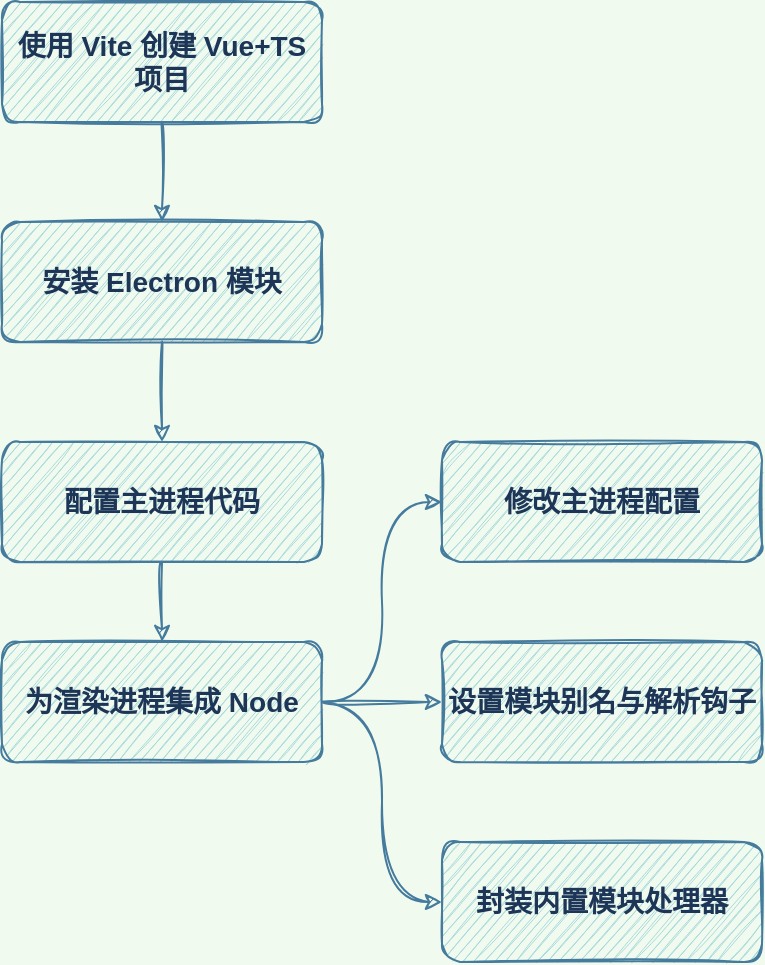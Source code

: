 <mxfile version="20.5.3" type="github">
  <diagram id="C5RBs43oDa-KdzZeNtuy" name="Page-1">
    <mxGraphModel dx="864" dy="569" grid="1" gridSize="10" guides="1" tooltips="1" connect="1" arrows="1" fold="1" page="1" pageScale="1" pageWidth="827" pageHeight="1169" background="#F1FAEE" math="0" shadow="0">
      <root>
        <mxCell id="WIyWlLk6GJQsqaUBKTNV-0" />
        <mxCell id="WIyWlLk6GJQsqaUBKTNV-1" parent="WIyWlLk6GJQsqaUBKTNV-0" />
        <mxCell id="JU9-01hU8vWWiG5gxR3A-5" style="edgeStyle=orthogonalEdgeStyle;rounded=1;orthogonalLoop=1;jettySize=auto;html=1;exitX=0.5;exitY=1;exitDx=0;exitDy=0;strokeColor=#457B9D;labelBackgroundColor=#F1FAEE;fontColor=#1D3557;curved=1;sketch=1;" edge="1" parent="WIyWlLk6GJQsqaUBKTNV-1" source="WIyWlLk6GJQsqaUBKTNV-3" target="JU9-01hU8vWWiG5gxR3A-0">
          <mxGeometry relative="1" as="geometry" />
        </mxCell>
        <mxCell id="WIyWlLk6GJQsqaUBKTNV-3" value="使用 Vite 创建 Vue+TS项目" style="rounded=1;whiteSpace=wrap;html=1;fontSize=14;glass=0;strokeWidth=1;shadow=0;fillColor=#A8DADC;strokeColor=#457B9D;fontColor=#1D3557;fontStyle=1;sketch=1;" parent="WIyWlLk6GJQsqaUBKTNV-1" vertex="1">
          <mxGeometry x="140" y="20" width="160" height="60" as="geometry" />
        </mxCell>
        <mxCell id="JU9-01hU8vWWiG5gxR3A-4" style="edgeStyle=orthogonalEdgeStyle;rounded=1;orthogonalLoop=1;jettySize=auto;html=1;exitX=0.5;exitY=1;exitDx=0;exitDy=0;entryX=0.5;entryY=0;entryDx=0;entryDy=0;strokeColor=#457B9D;labelBackgroundColor=#F1FAEE;fontColor=#1D3557;curved=1;sketch=1;" edge="1" parent="WIyWlLk6GJQsqaUBKTNV-1" source="JU9-01hU8vWWiG5gxR3A-0" target="JU9-01hU8vWWiG5gxR3A-1">
          <mxGeometry relative="1" as="geometry" />
        </mxCell>
        <mxCell id="JU9-01hU8vWWiG5gxR3A-0" value="安装 Electron 模块" style="rounded=1;whiteSpace=wrap;html=1;fontSize=14;glass=0;strokeWidth=1;shadow=0;fillColor=#A8DADC;strokeColor=#457B9D;fontColor=#1D3557;fontStyle=1;sketch=1;" vertex="1" parent="WIyWlLk6GJQsqaUBKTNV-1">
          <mxGeometry x="140" y="130" width="160" height="60" as="geometry" />
        </mxCell>
        <mxCell id="JU9-01hU8vWWiG5gxR3A-10" style="edgeStyle=orthogonalEdgeStyle;rounded=1;orthogonalLoop=1;jettySize=auto;html=1;exitX=0.5;exitY=1;exitDx=0;exitDy=0;entryX=0.5;entryY=0;entryDx=0;entryDy=0;strokeColor=#457B9D;labelBackgroundColor=#F1FAEE;fontColor=#1D3557;curved=1;sketch=1;" edge="1" parent="WIyWlLk6GJQsqaUBKTNV-1" source="JU9-01hU8vWWiG5gxR3A-1" target="JU9-01hU8vWWiG5gxR3A-6">
          <mxGeometry relative="1" as="geometry" />
        </mxCell>
        <mxCell id="JU9-01hU8vWWiG5gxR3A-1" value="配置主进程代码" style="rounded=1;whiteSpace=wrap;html=1;fontSize=14;glass=0;strokeWidth=1;shadow=0;fillColor=#A8DADC;strokeColor=#457B9D;fontColor=#1D3557;fontStyle=1;sketch=1;" vertex="1" parent="WIyWlLk6GJQsqaUBKTNV-1">
          <mxGeometry x="140" y="240" width="160" height="60" as="geometry" />
        </mxCell>
        <mxCell id="JU9-01hU8vWWiG5gxR3A-11" style="edgeStyle=orthogonalEdgeStyle;rounded=1;orthogonalLoop=1;jettySize=auto;html=1;entryX=0;entryY=0.5;entryDx=0;entryDy=0;strokeColor=#457B9D;labelBackgroundColor=#F1FAEE;fontColor=#1D3557;curved=1;sketch=1;" edge="1" parent="WIyWlLk6GJQsqaUBKTNV-1" source="JU9-01hU8vWWiG5gxR3A-6" target="JU9-01hU8vWWiG5gxR3A-7">
          <mxGeometry relative="1" as="geometry">
            <Array as="points">
              <mxPoint x="330" y="370" />
              <mxPoint x="330" y="270" />
            </Array>
          </mxGeometry>
        </mxCell>
        <mxCell id="JU9-01hU8vWWiG5gxR3A-12" style="edgeStyle=orthogonalEdgeStyle;rounded=1;orthogonalLoop=1;jettySize=auto;html=1;entryX=0;entryY=0.5;entryDx=0;entryDy=0;strokeColor=#457B9D;labelBackgroundColor=#F1FAEE;fontColor=#1D3557;curved=1;sketch=1;" edge="1" parent="WIyWlLk6GJQsqaUBKTNV-1" source="JU9-01hU8vWWiG5gxR3A-6" target="JU9-01hU8vWWiG5gxR3A-9">
          <mxGeometry relative="1" as="geometry" />
        </mxCell>
        <mxCell id="JU9-01hU8vWWiG5gxR3A-13" style="edgeStyle=orthogonalEdgeStyle;rounded=1;orthogonalLoop=1;jettySize=auto;html=1;entryX=0;entryY=0.5;entryDx=0;entryDy=0;strokeColor=#457B9D;labelBackgroundColor=#F1FAEE;fontColor=#1D3557;curved=1;sketch=1;" edge="1" parent="WIyWlLk6GJQsqaUBKTNV-1" source="JU9-01hU8vWWiG5gxR3A-6" target="JU9-01hU8vWWiG5gxR3A-8">
          <mxGeometry relative="1" as="geometry" />
        </mxCell>
        <mxCell id="JU9-01hU8vWWiG5gxR3A-6" value="为渲染进程集成 Node" style="rounded=1;whiteSpace=wrap;html=1;fontSize=14;glass=0;strokeWidth=1;shadow=0;fillColor=#A8DADC;strokeColor=#457B9D;fontColor=#1D3557;fontStyle=1;sketch=1;" vertex="1" parent="WIyWlLk6GJQsqaUBKTNV-1">
          <mxGeometry x="140" y="340" width="160" height="60" as="geometry" />
        </mxCell>
        <mxCell id="JU9-01hU8vWWiG5gxR3A-7" value="修改主进程配置" style="rounded=1;whiteSpace=wrap;html=1;fontSize=14;glass=0;strokeWidth=1;shadow=0;fillColor=#A8DADC;strokeColor=#457B9D;fontColor=#1D3557;labelBackgroundColor=none;labelBorderColor=none;fontStyle=1;sketch=1;" vertex="1" parent="WIyWlLk6GJQsqaUBKTNV-1">
          <mxGeometry x="360" y="240" width="160" height="60" as="geometry" />
        </mxCell>
        <mxCell id="JU9-01hU8vWWiG5gxR3A-8" value="设置模块别名与解析钩子" style="rounded=1;whiteSpace=wrap;html=1;fontSize=14;glass=0;strokeWidth=1;shadow=0;fillColor=#A8DADC;strokeColor=#457B9D;fontColor=#1D3557;fontStyle=1;sketch=1;" vertex="1" parent="WIyWlLk6GJQsqaUBKTNV-1">
          <mxGeometry x="360" y="340" width="160" height="60" as="geometry" />
        </mxCell>
        <mxCell id="JU9-01hU8vWWiG5gxR3A-9" value="封装内置模块处理器" style="rounded=1;whiteSpace=wrap;html=1;fontSize=14;glass=0;strokeWidth=1;shadow=0;fillColor=#A8DADC;strokeColor=#457B9D;fontColor=#1D3557;fontStyle=1;sketch=1;" vertex="1" parent="WIyWlLk6GJQsqaUBKTNV-1">
          <mxGeometry x="360" y="440" width="160" height="60" as="geometry" />
        </mxCell>
      </root>
    </mxGraphModel>
  </diagram>
</mxfile>
